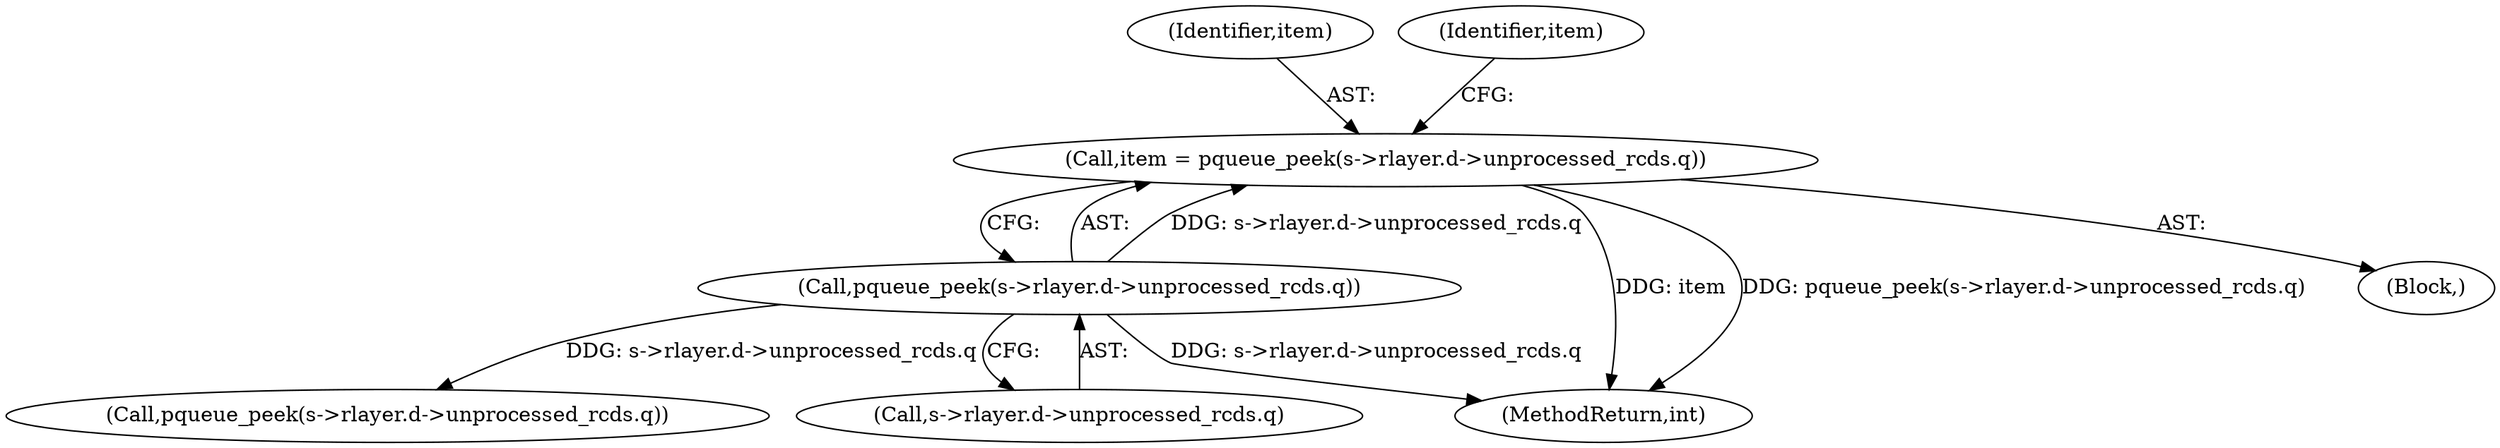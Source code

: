 digraph "0_openssl_1fb9fdc3027b27d8eb6a1e6a846435b070980770@pointer" {
"1000120" [label="(Call,item = pqueue_peek(s->rlayer.d->unprocessed_rcds.q))"];
"1000122" [label="(Call,pqueue_peek(s->rlayer.d->unprocessed_rcds.q))"];
"1000122" [label="(Call,pqueue_peek(s->rlayer.d->unprocessed_rcds.q))"];
"1000313" [label="(MethodReturn,int)"];
"1000121" [label="(Identifier,item)"];
"1000133" [label="(Identifier,item)"];
"1000110" [label="(Block,)"];
"1000120" [label="(Call,item = pqueue_peek(s->rlayer.d->unprocessed_rcds.q))"];
"1000173" [label="(Call,pqueue_peek(s->rlayer.d->unprocessed_rcds.q))"];
"1000123" [label="(Call,s->rlayer.d->unprocessed_rcds.q)"];
"1000120" -> "1000110"  [label="AST: "];
"1000120" -> "1000122"  [label="CFG: "];
"1000121" -> "1000120"  [label="AST: "];
"1000122" -> "1000120"  [label="AST: "];
"1000133" -> "1000120"  [label="CFG: "];
"1000120" -> "1000313"  [label="DDG: item"];
"1000120" -> "1000313"  [label="DDG: pqueue_peek(s->rlayer.d->unprocessed_rcds.q)"];
"1000122" -> "1000120"  [label="DDG: s->rlayer.d->unprocessed_rcds.q"];
"1000122" -> "1000123"  [label="CFG: "];
"1000123" -> "1000122"  [label="AST: "];
"1000122" -> "1000313"  [label="DDG: s->rlayer.d->unprocessed_rcds.q"];
"1000122" -> "1000173"  [label="DDG: s->rlayer.d->unprocessed_rcds.q"];
}
